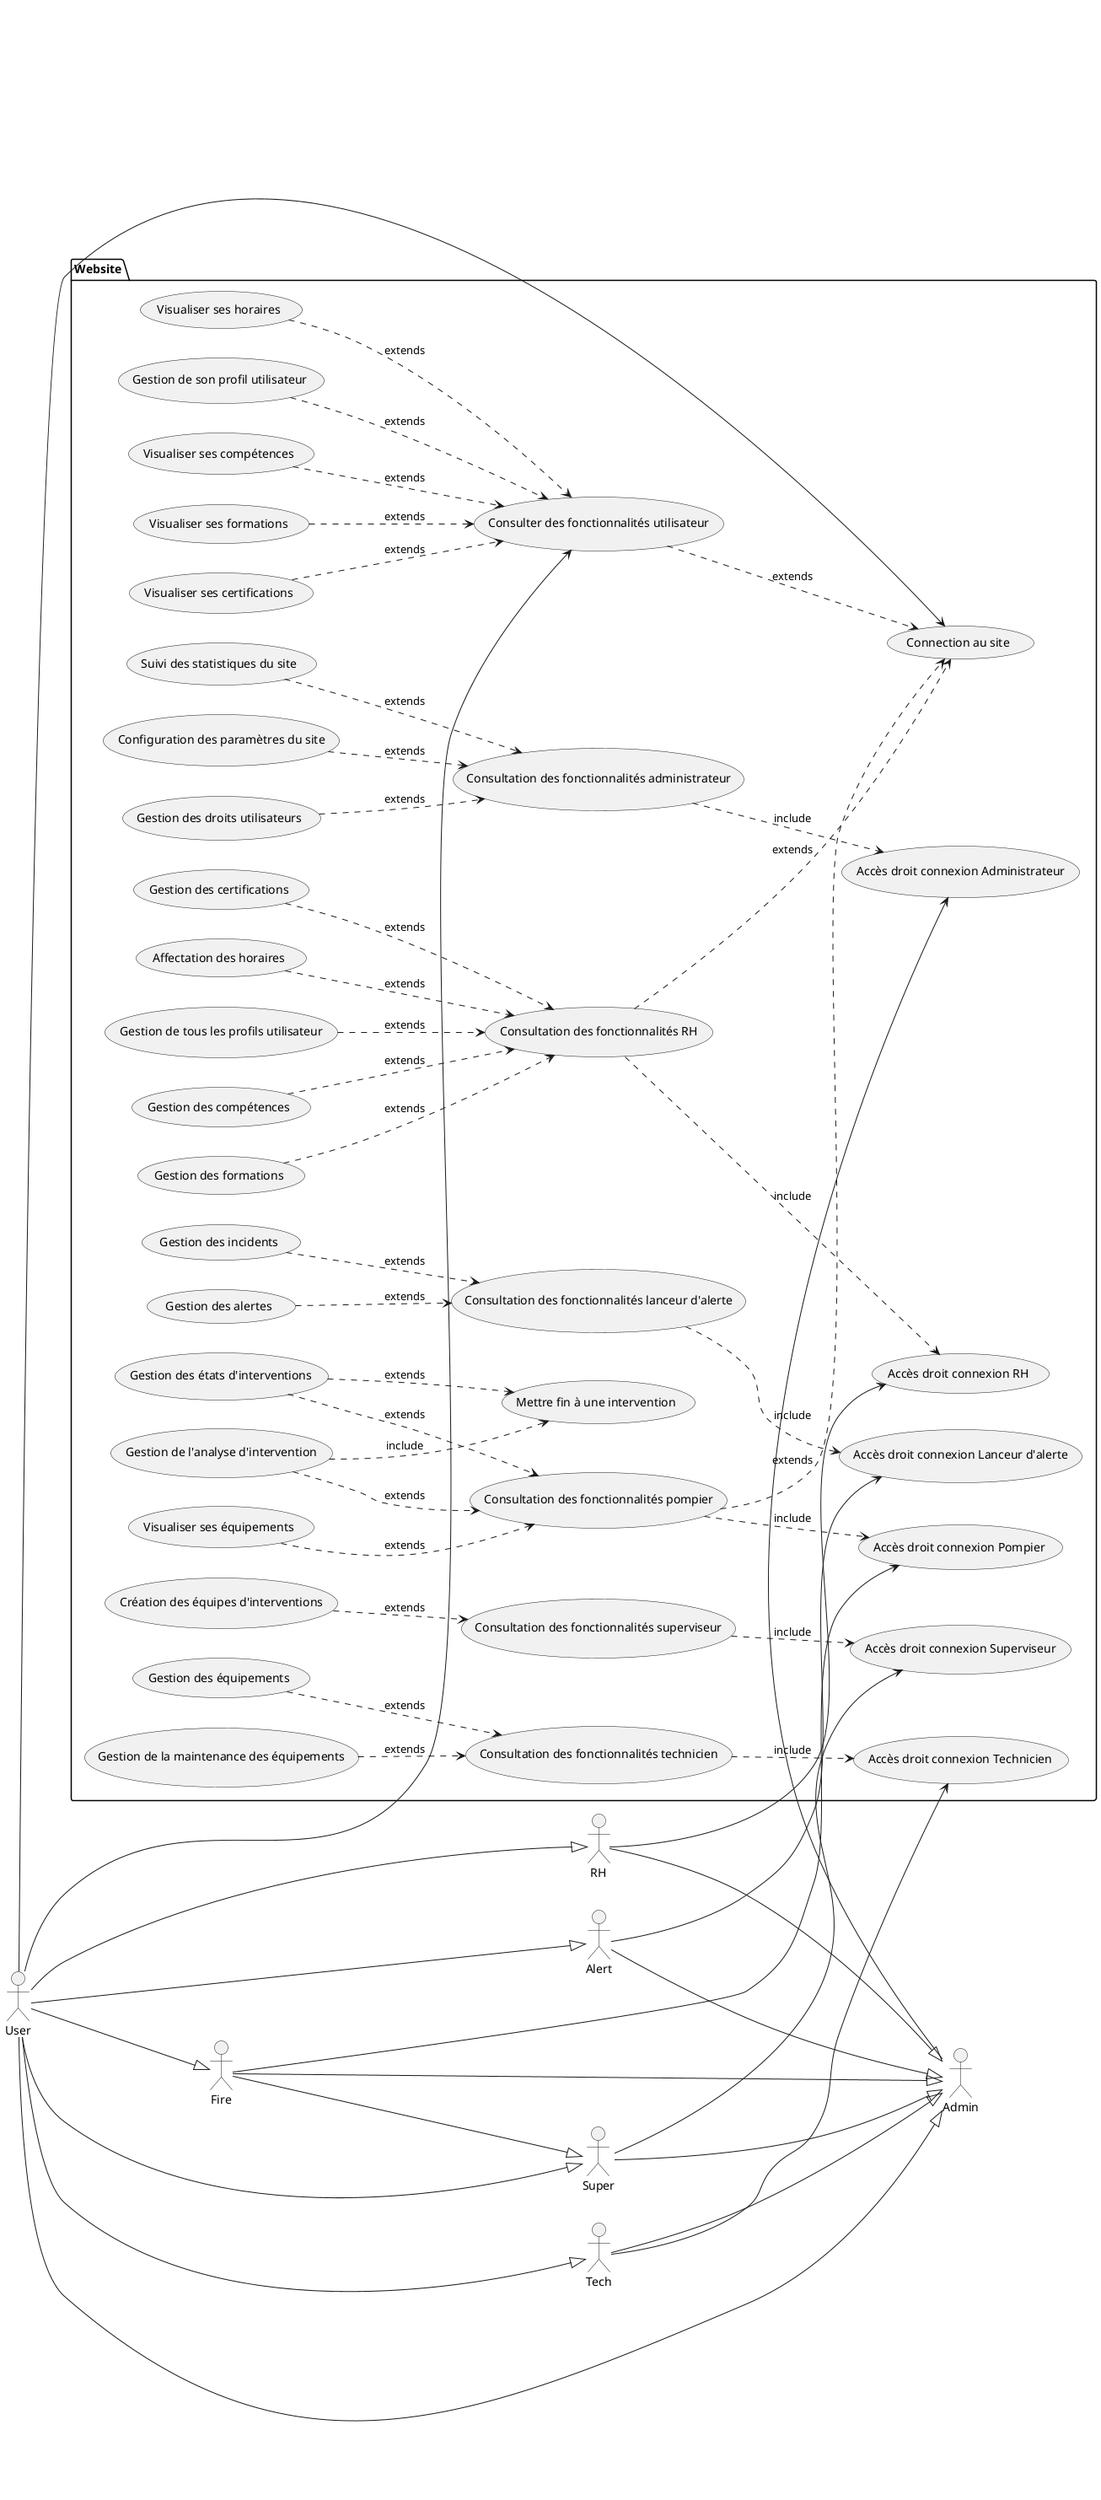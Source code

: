 @startuml
left to right direction
actor User
actor Admin
actor RH
actor Tech
actor Alert
actor Fire
actor Super

User --|> Admin
RH --|> Admin
Tech --|> Admin
Alert --|> Admin
Fire --|> Admin
Super --|> Admin

Fire --|> Super

User --|> RH
User --|> Tech
User --|> Alert
User --|> Fire
User --|> Super

left to right direction
package Website {
    usecase "Connection au site" as UC0

    usecase "Consulter des fonctionnalités utilisateur" as UC1
    usecase "Visualiser ses compétences" as UC11
    usecase "Visualiser ses formations" as UC12
    usecase "Visualiser ses certifications" as UC13
    usecase "Visualiser ses horaires" as UC14
    usecase "Gestion de son profil utilisateur" as UC15

    usecase "Consultation des fonctionnalités RH" as UC2
    usecase "Accès droit connexion RH" as UC2A
    usecase "Gestion de tous les profils utilisateur" as UC22
    usecase "Gestion des compétences" as UC23
    usecase "Gestion des formations" as UC24
    usecase "Gestion des certifications" as UC25
    usecase "Affectation des horaires" as UC26

    usecase "Consultation des fonctionnalités pompier" as UC3
    usecase "Accès droit connexion Pompier" as UC3A
    usecase "Visualiser ses équipements" as UC31
    usecase "Gestion des états d'interventions" as UC32
    usecase "Mettre fin à une intervention" as UC33
    usecase "Gestion de l'analyse d'intervention" as UC34

    usecase "Consultation des fonctionnalités technicien" as UC4
    usecase "Accès droit connexion Technicien" as UC4A
    usecase "Gestion de la maintenance des équipements" as UC41
    usecase "Gestion des équipements" as UC42

    usecase "Consultation des fonctionnalités lanceur d'alerte" as UC5
    usecase "Accès droit connexion Lanceur d'alerte" as UC5A
    usecase "Gestion des alertes" as UC51
    usecase "Gestion des incidents" as UC52

    usecase "Consultation des fonctionnalités superviseur" as UC6
    usecase "Accès droit connexion Superviseur" as UC6A
    usecase "Création des équipes d'interventions" as UC61

    usecase "Consultation des fonctionnalités administrateur" as UC7
    usecase "Accès droit connexion Administrateur" as UC7A
    usecase "Gestion des droits utilisateurs" as UC71
    usecase "Suivi des statistiques du site" as UC72
    usecase "Configuration des paramètres du site" as UC73
}
    
User --> UC0
UC1 ..> UC0 : extends
UC2 ..> UC0 : extends
UC3 ..> UC0 : extends

User -left-> UC1
UC11 ..> UC1 : extends
UC12 ..> UC1 : extends
UC13 ..> UC1 : extends
UC14 ..> UC1 : extends
UC15 ..> UC1 : extends

RH --> UC2A
UC2 ..> UC2A : include
UC22 ..> UC2 : extends
UC23 ..> UC2 : extends
UC24 ..> UC2 : extends
UC25 ..> UC2 : extends
UC26 ..> UC2 : extends

Fire --> UC3A
UC3 ..> UC3A : include
UC31 ..> UC3 : extends
UC32 ..> UC3 : extends
UC34 ..> UC3 : extends
UC32 ..> UC33 : extends
UC34 ..> UC33 : include

Tech --> UC4A
UC4 ..> UC4A : include
UC41 ..> UC4 : extends
UC42 ..> UC4 : extends

Alert --> UC5A
UC5 ..> UC5A : include
UC51 ..> UC5 : extends
UC52 ..> UC5 : extends

Super --> UC6A
UC6 ..> UC6A : include
UC61 ..> UC6 : extends

Admin --> UC7A
UC7 ..> UC7A : include
UC71 ..> UC7 : extends
UC72 ..> UC7 : extends
UC73 ..> UC7 : extends

@enduml
